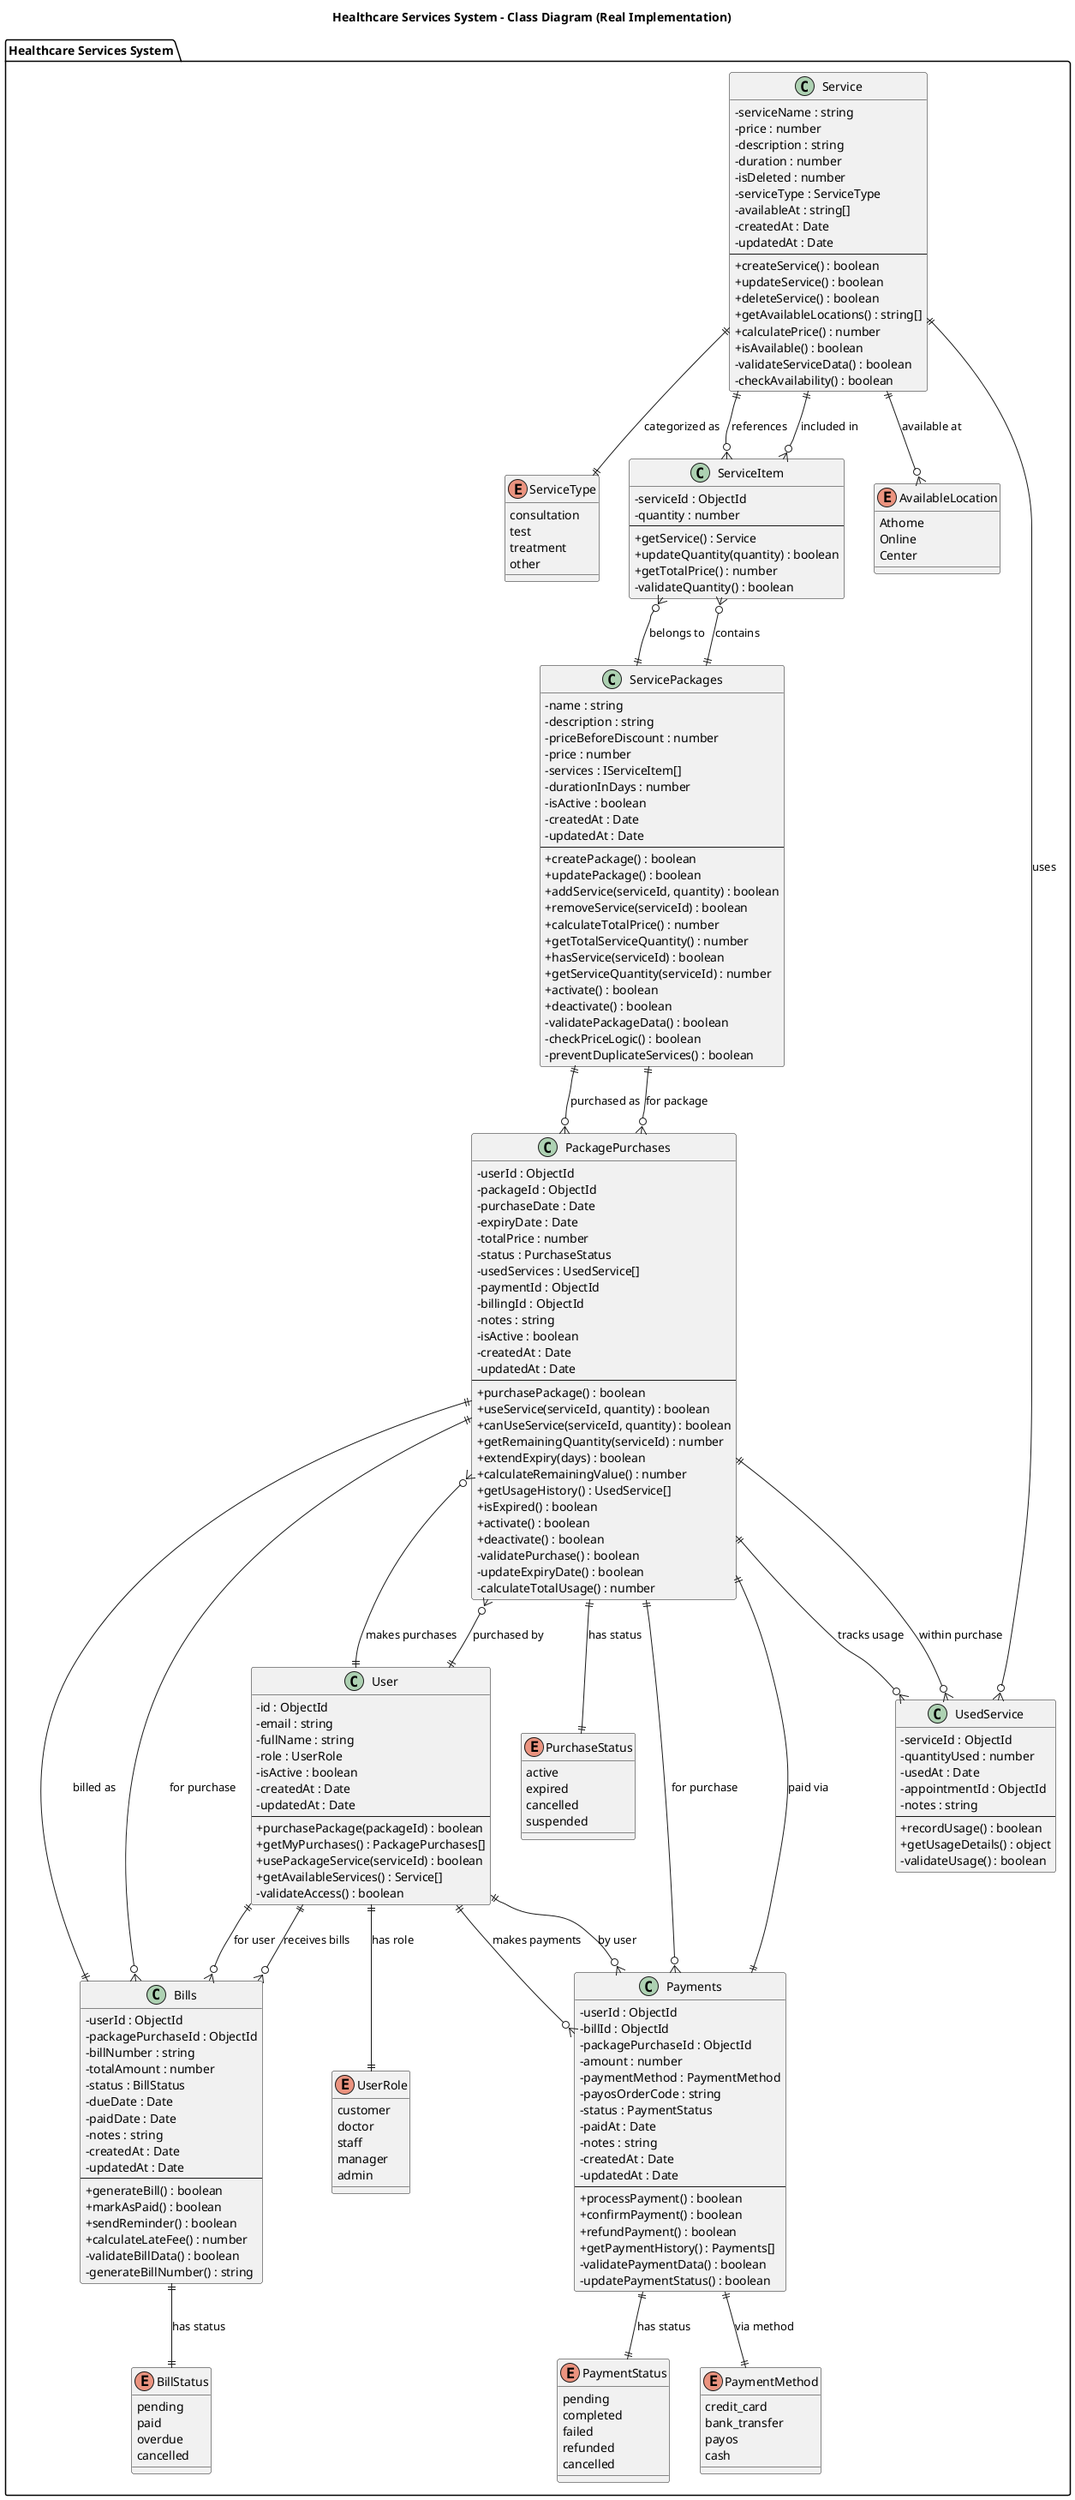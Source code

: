 @startuml 09_healthcare_services

skinparam classAttributeIconSize 0
skin rose

title Healthcare Services System - Class Diagram (Real Implementation)

package "Healthcare Services System" {
    class Service {
        - serviceName : string
        - price : number
        - description : string
        - duration : number
        - isDeleted : number
        - serviceType : ServiceType
        - availableAt : string[]
        - createdAt : Date
        - updatedAt : Date
        --
        + createService() : boolean
        + updateService() : boolean
        + deleteService() : boolean
        + getAvailableLocations() : string[]
        + calculatePrice() : number
        + isAvailable() : boolean
        - validateServiceData() : boolean
        - checkAvailability() : boolean
    }

    class ServicePackages {
        - name : string
        - description : string
        - priceBeforeDiscount : number
        - price : number
        - services : IServiceItem[]
        - durationInDays : number
        - isActive : boolean
        - createdAt : Date
        - updatedAt : Date
        --
        + createPackage() : boolean
        + updatePackage() : boolean
        + addService(serviceId, quantity) : boolean
        + removeService(serviceId) : boolean
        + calculateTotalPrice() : number
        + getTotalServiceQuantity() : number
        + hasService(serviceId) : boolean
        + getServiceQuantity(serviceId) : number
        + activate() : boolean
        + deactivate() : boolean
        - validatePackageData() : boolean
        - checkPriceLogic() : boolean
        - preventDuplicateServices() : boolean
    }

    class ServiceItem {
        - serviceId : ObjectId
        - quantity : number
        --
        + getService() : Service
        + updateQuantity(quantity) : boolean
        + getTotalPrice() : number
        - validateQuantity() : boolean
    }

    class PackagePurchases {
        - userId : ObjectId
        - packageId : ObjectId
        - purchaseDate : Date
        - expiryDate : Date
        - totalPrice : number
        - status : PurchaseStatus
        - usedServices : UsedService[]
        - paymentId : ObjectId
        - billingId : ObjectId
        - notes : string
        - isActive : boolean
        - createdAt : Date
        - updatedAt : Date
        --
        + purchasePackage() : boolean
        + useService(serviceId, quantity) : boolean
        + canUseService(serviceId, quantity) : boolean
        + getRemainingQuantity(serviceId) : number
        + extendExpiry(days) : boolean
        + calculateRemainingValue() : number
        + getUsageHistory() : UsedService[]
        + isExpired() : boolean
        + activate() : boolean
        + deactivate() : boolean
        - validatePurchase() : boolean
        - updateExpiryDate() : boolean
        - calculateTotalUsage() : number
    }

    class UsedService {
        - serviceId : ObjectId
        - quantityUsed : number
        - usedAt : Date
        - appointmentId : ObjectId
        - notes : string
        --
        + recordUsage() : boolean
        + getUsageDetails() : object
        - validateUsage() : boolean
    }

    class User {
        - id : ObjectId
        - email : string
        - fullName : string
        - role : UserRole
        - isActive : boolean
        - createdAt : Date
        - updatedAt : Date
        --
        + purchasePackage(packageId) : boolean
        + getMyPurchases() : PackagePurchases[]
        + usePackageService(serviceId) : boolean
        + getAvailableServices() : Service[]
        - validateAccess() : boolean
    }

    class Payments {
        - userId : ObjectId
        - billId : ObjectId
        - packagePurchaseId : ObjectId
        - amount : number
        - paymentMethod : PaymentMethod
        - payosOrderCode : string
        - status : PaymentStatus
        - paidAt : Date
        - notes : string
        - createdAt : Date
        - updatedAt : Date
        --
        + processPayment() : boolean
        + confirmPayment() : boolean
        + refundPayment() : boolean
        + getPaymentHistory() : Payments[]
        - validatePaymentData() : boolean
        - updatePaymentStatus() : boolean
    }

    class Bills {
        - userId : ObjectId
        - packagePurchaseId : ObjectId
        - billNumber : string
        - totalAmount : number
        - status : BillStatus
        - dueDate : Date
        - paidDate : Date
        - notes : string
        - createdAt : Date
        - updatedAt : Date
        --
        + generateBill() : boolean
        + markAsPaid() : boolean
        + sendReminder() : boolean
        + calculateLateFee() : number
        - validateBillData() : boolean
        - generateBillNumber() : string
    }

    enum ServiceType {
        consultation
        test
        treatment
        other
    }

    enum PurchaseStatus {
        active
        expired
        cancelled
        suspended
    }

    enum PaymentMethod {
        credit_card
        bank_transfer
        payos
        cash
    }

    enum PaymentStatus {
        pending
        completed
        failed
        refunded
        cancelled
    }

    enum BillStatus {
        pending
        paid
        overdue
        cancelled
    }

    enum UserRole {
        customer
        doctor
        staff
        manager
        admin
    }

    enum AvailableLocation {
        Athome
        Online
        Center
    }
}

' Relationships based on actual code
Service ||--|| ServiceType : "categorized as"
Service ||--o{ AvailableLocation : "available at"
Service ||--o{ ServiceItem : "included in"

ServicePackages ||--o{ ServiceItem : "contains"
ServicePackages ||--o{ PackagePurchases : "purchased as"

ServiceItem }o--|| Service : "references"
ServiceItem }o--|| ServicePackages : "belongs to"

PackagePurchases }o--|| User : "purchased by"
PackagePurchases }o--|| ServicePackages : "for package"
PackagePurchases ||--|| PurchaseStatus : "has status"
PackagePurchases ||--o{ UsedService : "tracks usage"
PackagePurchases ||--|| Payments : "paid via"
PackagePurchases ||--|| Bills : "billed as"

UsedService }o--|| Service : "uses"
UsedService }o--|| PackagePurchases : "within purchase"

User ||--|| UserRole : "has role"
User ||--o{ PackagePurchases : "makes purchases"
User ||--o{ Payments : "makes payments"
User ||--o{ Bills : "receives bills"

Payments }o--|| User : "by user"
Payments }o--|| PackagePurchases : "for purchase"
Payments ||--|| PaymentMethod : "via method"
Payments ||--|| PaymentStatus : "has status"

Bills }o--|| User : "for user"
Bills }o--|| PackagePurchases : "for purchase"
Bills ||--|| BillStatus : "has status"

@enduml 